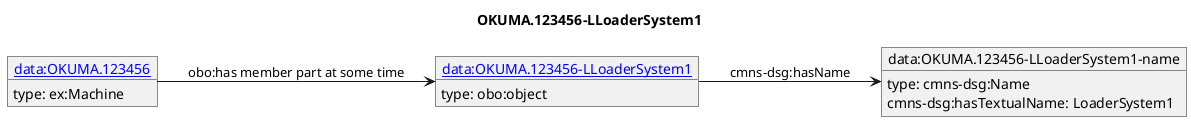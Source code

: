 @startuml
skinparam linetype polyline
left to right direction
title OKUMA.123456-LLoaderSystem1
object "[[./OKUMA.123456-LLoaderSystem1.html data:OKUMA.123456-LLoaderSystem1]]" as o1 {
 type: obo:object 
}
object "data:OKUMA.123456-LLoaderSystem1-name" as o2 {
 type: cmns-dsg:Name 
}
object "[[./OKUMA.123456.html data:OKUMA.123456]]" as o3 {
 type: ex:Machine 
}
o1 --> o2 : cmns-dsg:hasName
o2 : cmns-dsg:hasTextualName: LoaderSystem1
o3 --> o1 : obo:has member part at some time
@enduml
